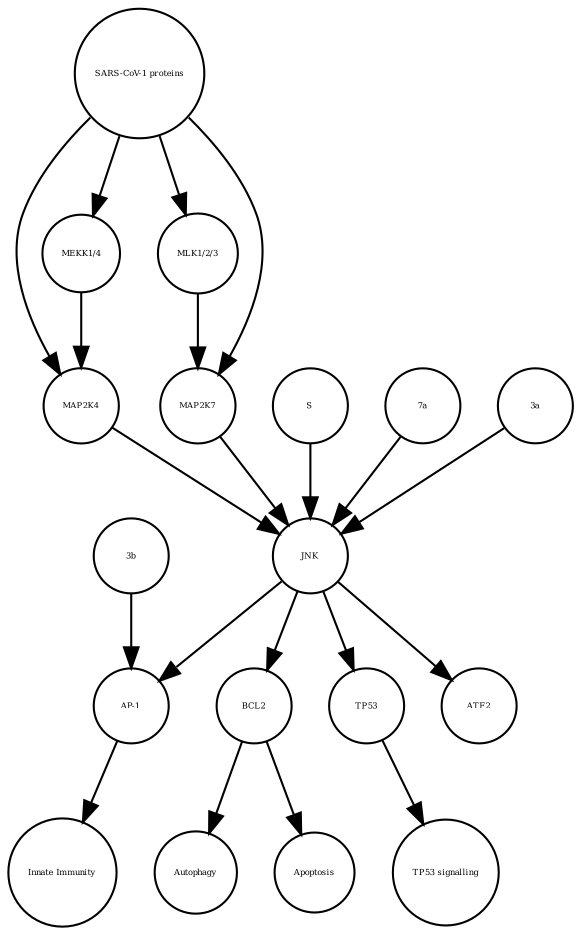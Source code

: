 strict digraph  {
BCL2 [annotation=urn_miriam_ncbigene_596, bipartite=0, cls=macromolecule, fontsize=4, label=BCL2, shape=circle];
Autophagy [annotation="urn_miriam_obo.go_GO%3A0006914", bipartite=0, cls=phenotype, fontsize=4, label=Autophagy, shape=circle];
"AP-1" [annotation="", bipartite=0, cls=complex, fontsize=4, label="AP-1", shape=circle];
"Innate Immunity" [annotation="urn_miriam_obo.go_GO%3A0045087", bipartite=0, cls=phenotype, fontsize=4, label="Innate Immunity", shape=circle];
TP53 [annotation=urn_miriam_ncbigene_7157, bipartite=0, cls=macromolecule, fontsize=4, label=TP53, shape=circle];
"TP53 signalling" [annotation="urn_miriam_obo.go_GO%3A0072331", bipartite=0, cls=phenotype, fontsize=4, label="TP53 signalling", shape=circle];
Apoptosis [annotation="urn_miriam_obo.go_GO%3A0006915", bipartite=0, cls=phenotype, fontsize=4, label=Apoptosis, shape=circle];
"3b" [annotation="", bipartite=0, cls=macromolecule, fontsize=4, label="3b", shape=circle];
MAP2K4 [annotation=urn_miriam_ncbigene_6416, bipartite=0, cls=macromolecule, fontsize=4, label=MAP2K4, shape=circle];
S [annotation="", bipartite=0, cls=macromolecule, fontsize=4, label=S, shape=circle];
ATF2 [annotation=urn_miriam_ncbigene_1386, bipartite=0, cls=macromolecule, fontsize=4, label=ATF2, shape=circle];
"SARS-CoV-1 proteins" [annotation="", bipartite=0, cls=complex, fontsize=4, label="SARS-CoV-1 proteins", shape=circle];
"7a" [annotation="", bipartite=0, cls=macromolecule, fontsize=4, label="7a", shape=circle];
"3a" [annotation="", bipartite=0, cls=macromolecule, fontsize=4, label="3a", shape=circle];
JNK [annotation="", bipartite=0, cls=complex, fontsize=4, label=JNK, shape=circle];
"MLK1/2/3" [annotation="", bipartite=0, cls=complex, fontsize=4, label="MLK1/2/3", shape=circle];
MAP2K7 [annotation=urn_miriam_ncbigene_5609, bipartite=0, cls=macromolecule, fontsize=4, label=MAP2K7, shape=circle];
"MEKK1/4" [annotation="", bipartite=0, cls=complex, fontsize=4, label="MEKK1/4", shape=circle];
BCL2 -> Autophagy  [annotation="", interaction_type="necessary stimulation"];
BCL2 -> Apoptosis  [annotation="", interaction_type=inhibition];
"AP-1" -> "Innate Immunity"  [annotation="", interaction_type="necessary stimulation"];
TP53 -> "TP53 signalling"  [annotation="", interaction_type="necessary stimulation"];
"3b" -> "AP-1"  [annotation="urn_miriam_pubmed_21561061|urn_miriam_taxonomy_694009", interaction_type=stimulation];
MAP2K4 -> JNK  [annotation="urn_miriam_pubmed_17141229|urn_miriam_taxonomy_694009|urn_miriam_taxonomy_392815", interaction_type=stimulation];
S -> JNK  [annotation="urn_miriam_pubmed_17267381|urn_miriam_taxonomy_694009|urn_miriam_taxonomy_392815", interaction_type=stimulation];
"SARS-CoV-1 proteins" -> MAP2K7  [annotation="urn_miriam_pubmed_31226023|urn_miriam_taxonomy_694009|urn_miriam_taxonomy_392815", interaction_type=stimulation];
"SARS-CoV-1 proteins" -> MAP2K4  [annotation="urn_miriam_pubmed_31226023|urn_miriam_taxonomy_694009|urn_miriam_taxonomy_392815", interaction_type=stimulation];
"SARS-CoV-1 proteins" -> "MLK1/2/3"  [annotation="urn_miriam_taxonomy_694009|urn_miriam_pubmed_31226023|urn_miriam_taxonomy_392815", interaction_type=stimulation];
"SARS-CoV-1 proteins" -> "MEKK1/4"  [annotation="urn_miriam_pubmed_31226023|urn_miriam_taxonomy_694009|urn_miriam_taxonomy_392815", interaction_type=stimulation];
"7a" -> JNK  [annotation="urn_miriam_pubmed_17141229|urn_miriam_taxonomy_694009|urn_miriam_taxonomy_392815", interaction_type=stimulation];
"3a" -> JNK  [annotation="urn_miriam_pubmed_17141229|urn_miriam_taxonomy_694009|urn_miriam_taxonomy_392815", interaction_type=stimulation];
JNK -> "AP-1"  [annotation="urn_miriam_pubmed_21561061|urn_miriam_taxonomy_694009", interaction_type=stimulation];
JNK -> BCL2  [annotation=urn_miriam_pubmed_10567572, interaction_type=stimulation];
JNK -> TP53  [annotation=urn_miriam_pubmed_9724739, interaction_type=stimulation];
JNK -> ATF2  [annotation=urn_miriam_pubmed_7824938, interaction_type=stimulation];
"MLK1/2/3" -> MAP2K7  [annotation="urn_miriam_pubmed_31226023|urn_miriam_taxonomy_694009|urn_miriam_taxonomy_392815", interaction_type=stimulation];
MAP2K7 -> JNK  [annotation="urn_miriam_pubmed_17141229|urn_miriam_taxonomy_694009|urn_miriam_taxonomy_392815", interaction_type=stimulation];
"MEKK1/4" -> MAP2K4  [annotation="urn_miriam_pubmed_31226023|urn_miriam_taxonomy_694009|urn_miriam_taxonomy_392815", interaction_type=stimulation];
}
